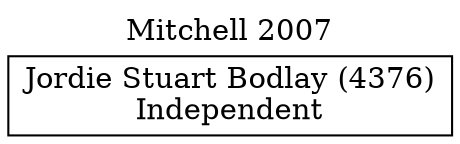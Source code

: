 // House preference flow
digraph "Jordie Stuart Bodlay (4376)_Mitchell_2007" {
	graph [label="Mitchell 2007" labelloc=t mclimit=10]
	node [shape=box]
	"Jordie Stuart Bodlay (4376)" [label="Jordie Stuart Bodlay (4376)
Independent"]
}

